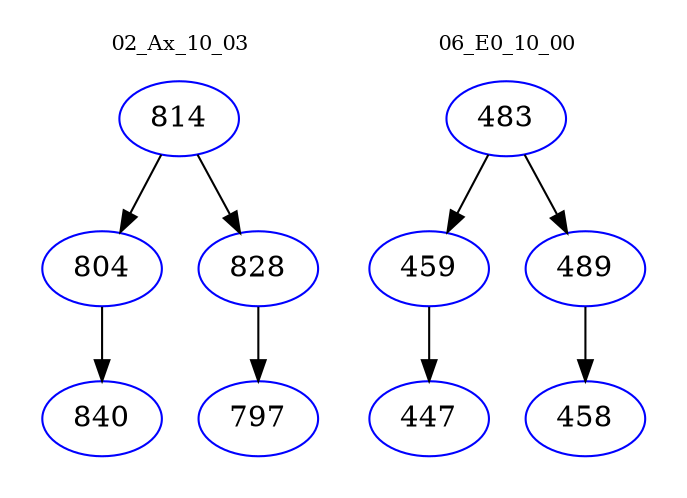 digraph{
subgraph cluster_0 {
color = white
label = "02_Ax_10_03";
fontsize=10;
T0_814 [label="814", color="blue"]
T0_814 -> T0_804 [color="black"]
T0_804 [label="804", color="blue"]
T0_804 -> T0_840 [color="black"]
T0_840 [label="840", color="blue"]
T0_814 -> T0_828 [color="black"]
T0_828 [label="828", color="blue"]
T0_828 -> T0_797 [color="black"]
T0_797 [label="797", color="blue"]
}
subgraph cluster_1 {
color = white
label = "06_E0_10_00";
fontsize=10;
T1_483 [label="483", color="blue"]
T1_483 -> T1_459 [color="black"]
T1_459 [label="459", color="blue"]
T1_459 -> T1_447 [color="black"]
T1_447 [label="447", color="blue"]
T1_483 -> T1_489 [color="black"]
T1_489 [label="489", color="blue"]
T1_489 -> T1_458 [color="black"]
T1_458 [label="458", color="blue"]
}
}
